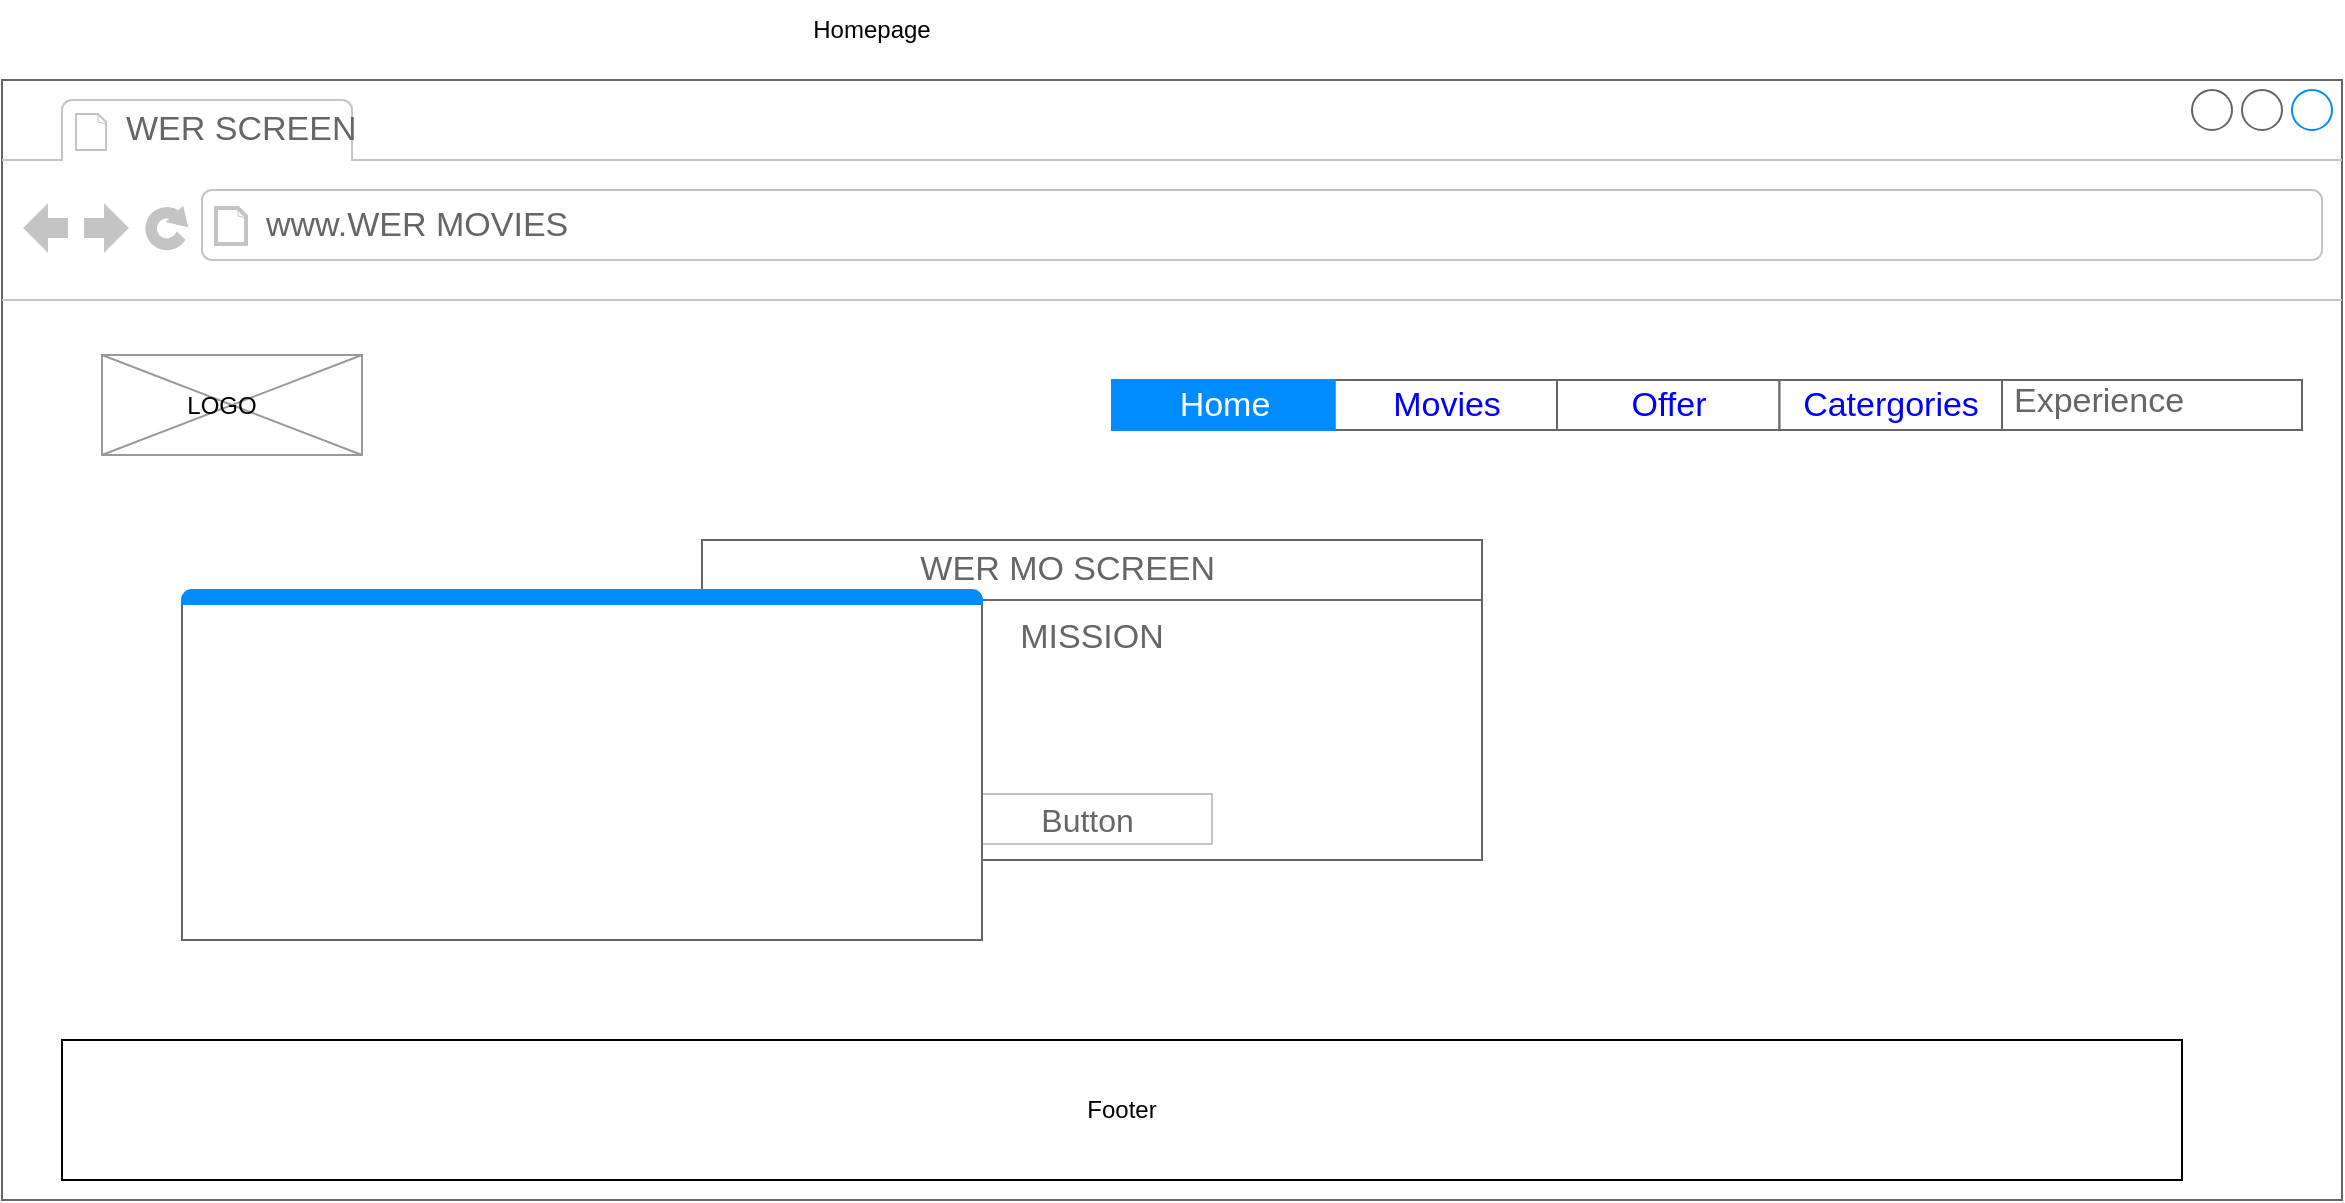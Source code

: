 <mxfile version="18.1.1" type="device"><diagram id="nK2qBLCeQu0AoZ5HGvm-" name="Page-1"><mxGraphModel dx="1450" dy="606" grid="1" gridSize="10" guides="1" tooltips="1" connect="1" arrows="1" fold="1" page="1" pageScale="1" pageWidth="850" pageHeight="1100" math="0" shadow="0"><root><mxCell id="0"/><mxCell id="1" parent="0"/><mxCell id="mjr8z9Nxanc4hsBRXcLP-1" value="" style="strokeWidth=1;shadow=0;dashed=0;align=center;html=1;shape=mxgraph.mockup.containers.browserWindow;rSize=0;strokeColor=#666666;strokeColor2=#008cff;strokeColor3=#c4c4c4;mainText=,;recursiveResize=0;" vertex="1" parent="1"><mxGeometry x="40" y="80" width="1170" height="560" as="geometry"/></mxCell><mxCell id="mjr8z9Nxanc4hsBRXcLP-2" value="WER SCREEN" style="strokeWidth=1;shadow=0;dashed=0;align=center;html=1;shape=mxgraph.mockup.containers.anchor;fontSize=17;fontColor=#666666;align=left;" vertex="1" parent="mjr8z9Nxanc4hsBRXcLP-1"><mxGeometry x="60" y="12" width="130" height="26" as="geometry"/></mxCell><mxCell id="mjr8z9Nxanc4hsBRXcLP-3" value="www.WER MOVIES" style="strokeWidth=1;shadow=0;dashed=0;align=center;html=1;shape=mxgraph.mockup.containers.anchor;rSize=0;fontSize=17;fontColor=#666666;align=left;" vertex="1" parent="mjr8z9Nxanc4hsBRXcLP-1"><mxGeometry x="130" y="60" width="250" height="26" as="geometry"/></mxCell><mxCell id="mjr8z9Nxanc4hsBRXcLP-29" value="Experience&amp;nbsp;" style="strokeWidth=1;shadow=0;dashed=0;align=center;html=1;shape=mxgraph.mockup.text.textBox;fontColor=#666666;align=left;fontSize=17;spacingLeft=4;spacingTop=-3;strokeColor=#666666;mainText=" vertex="1" parent="mjr8z9Nxanc4hsBRXcLP-1"><mxGeometry x="1000" y="150" width="150" height="25" as="geometry"/></mxCell><mxCell id="mjr8z9Nxanc4hsBRXcLP-15" value="" style="strokeWidth=1;shadow=0;dashed=0;align=center;html=1;shape=mxgraph.mockup.text.rrect;rSize=0;strokeColor=#666666;" vertex="1" parent="mjr8z9Nxanc4hsBRXcLP-1"><mxGeometry x="555" y="150" width="445" height="25" as="geometry"/></mxCell><mxCell id="mjr8z9Nxanc4hsBRXcLP-16" value="Movies" style="strokeColor=inherit;fillColor=inherit;gradientColor=inherit;strokeWidth=1;shadow=0;dashed=0;align=center;html=1;shape=mxgraph.mockup.text.rrect;rSize=0;fontSize=17;fontColor=#0000ff;" vertex="1" parent="mjr8z9Nxanc4hsBRXcLP-15"><mxGeometry x="111.25" width="111.25" height="25" as="geometry"/></mxCell><mxCell id="mjr8z9Nxanc4hsBRXcLP-17" value="Offer" style="strokeColor=inherit;fillColor=inherit;gradientColor=inherit;strokeWidth=1;shadow=0;dashed=0;align=center;html=1;shape=mxgraph.mockup.text.rrect;rSize=0;fontSize=17;fontColor=#0000ff;" vertex="1" parent="mjr8z9Nxanc4hsBRXcLP-15"><mxGeometry x="222.5" width="111.25" height="25" as="geometry"/></mxCell><mxCell id="mjr8z9Nxanc4hsBRXcLP-18" value="Catergories" style="strokeColor=inherit;fillColor=inherit;gradientColor=inherit;strokeWidth=1;shadow=0;dashed=0;align=center;html=1;shape=mxgraph.mockup.text.rrect;rSize=0;fontSize=17;fontColor=#0000ff;" vertex="1" parent="mjr8z9Nxanc4hsBRXcLP-15"><mxGeometry x="333.75" width="111.25" height="25" as="geometry"/></mxCell><mxCell id="mjr8z9Nxanc4hsBRXcLP-19" value="Home" style="strokeWidth=1;shadow=0;dashed=0;align=center;html=1;shape=mxgraph.mockup.text.rrect;rSize=0;fontSize=17;fontColor=#ffffff;fillColor=#008cff;strokeColor=#008cff;" vertex="1" parent="mjr8z9Nxanc4hsBRXcLP-15"><mxGeometry width="111.25" height="25" as="geometry"/></mxCell><mxCell id="mjr8z9Nxanc4hsBRXcLP-30" value="" style="verticalLabelPosition=bottom;shadow=0;dashed=0;align=center;html=1;verticalAlign=top;strokeWidth=1;shape=mxgraph.mockup.graphics.simpleIcon;strokeColor=#999999;" vertex="1" parent="mjr8z9Nxanc4hsBRXcLP-1"><mxGeometry x="50" y="137.5" width="130" height="50" as="geometry"/></mxCell><mxCell id="mjr8z9Nxanc4hsBRXcLP-31" value="LOGO" style="text;html=1;strokeColor=none;fillColor=none;align=center;verticalAlign=middle;whiteSpace=wrap;rounded=0;" vertex="1" parent="mjr8z9Nxanc4hsBRXcLP-1"><mxGeometry x="80" y="147.5" width="60" height="30" as="geometry"/></mxCell><mxCell id="mjr8z9Nxanc4hsBRXcLP-33" value="MISSION" style="strokeWidth=1;shadow=0;dashed=0;align=center;html=1;shape=mxgraph.mockup.containers.rrect;rSize=0;strokeColor=#666666;fontColor=#666666;fontSize=17;verticalAlign=top;whiteSpace=wrap;fillColor=#ffffff;spacingTop=32;" vertex="1" parent="mjr8z9Nxanc4hsBRXcLP-1"><mxGeometry x="350" y="230" width="390" height="160" as="geometry"/></mxCell><mxCell id="mjr8z9Nxanc4hsBRXcLP-34" value="&amp;nbsp; &amp;nbsp; &amp;nbsp; &amp;nbsp; &amp;nbsp; &amp;nbsp; &amp;nbsp; &amp;nbsp; &amp;nbsp; &amp;nbsp; &amp;nbsp;WER MO SCREEN" style="strokeWidth=1;shadow=0;dashed=0;align=center;html=1;shape=mxgraph.mockup.containers.rrect;rSize=0;fontSize=17;fontColor=#666666;strokeColor=#666666;align=left;spacingLeft=8;fillColor=#ffffff;resizeWidth=1;" vertex="1" parent="mjr8z9Nxanc4hsBRXcLP-33"><mxGeometry width="390" height="30" relative="1" as="geometry"/></mxCell><mxCell id="mjr8z9Nxanc4hsBRXcLP-36" value="Button&amp;nbsp;" style="strokeWidth=1;shadow=0;dashed=0;align=center;html=1;shape=mxgraph.mockup.containers.rrect;rSize=0;fontSize=16;fontColor=#666666;strokeColor=#c4c4c4;resizable=0;whiteSpace=wrap;fillColor=#ffffff;" vertex="1" parent="mjr8z9Nxanc4hsBRXcLP-33"><mxGeometry x="0.5" y="1" width="120" height="25" relative="1" as="geometry"><mxPoint x="-60" y="-33" as="offset"/></mxGeometry></mxCell><mxCell id="mjr8z9Nxanc4hsBRXcLP-40" value="Footer" style="rounded=0;whiteSpace=wrap;html=1;" vertex="1" parent="mjr8z9Nxanc4hsBRXcLP-1"><mxGeometry x="30" y="480" width="1060" height="70" as="geometry"/></mxCell><mxCell id="mjr8z9Nxanc4hsBRXcLP-42" value="" style="strokeWidth=1;shadow=0;dashed=0;align=center;html=1;shape=mxgraph.mockup.containers.marginRect2;rectMarginTop=32;strokeColor=#666666;gradientColor=none;" vertex="1" parent="mjr8z9Nxanc4hsBRXcLP-1"><mxGeometry x="90" y="230" width="400" height="200" as="geometry"/></mxCell><mxCell id="mjr8z9Nxanc4hsBRXcLP-46" value="" style="strokeWidth=1;shadow=0;dashed=0;align=center;html=1;shape=mxgraph.mockup.containers.topButton;rSize=5;strokeColor=#008cff;fillColor=#008cff;gradientColor=none;resizeWidth=1;movable=0;deletable=1;" vertex="1" parent="mjr8z9Nxanc4hsBRXcLP-42"><mxGeometry width="400" height="7" relative="1" as="geometry"><mxPoint y="25" as="offset"/></mxGeometry></mxCell><mxCell id="mjr8z9Nxanc4hsBRXcLP-5" value="Homepage" style="text;html=1;strokeColor=none;fillColor=none;align=center;verticalAlign=middle;whiteSpace=wrap;rounded=0;" vertex="1" parent="1"><mxGeometry x="320" y="40" width="310" height="30" as="geometry"/></mxCell></root></mxGraphModel></diagram></mxfile>